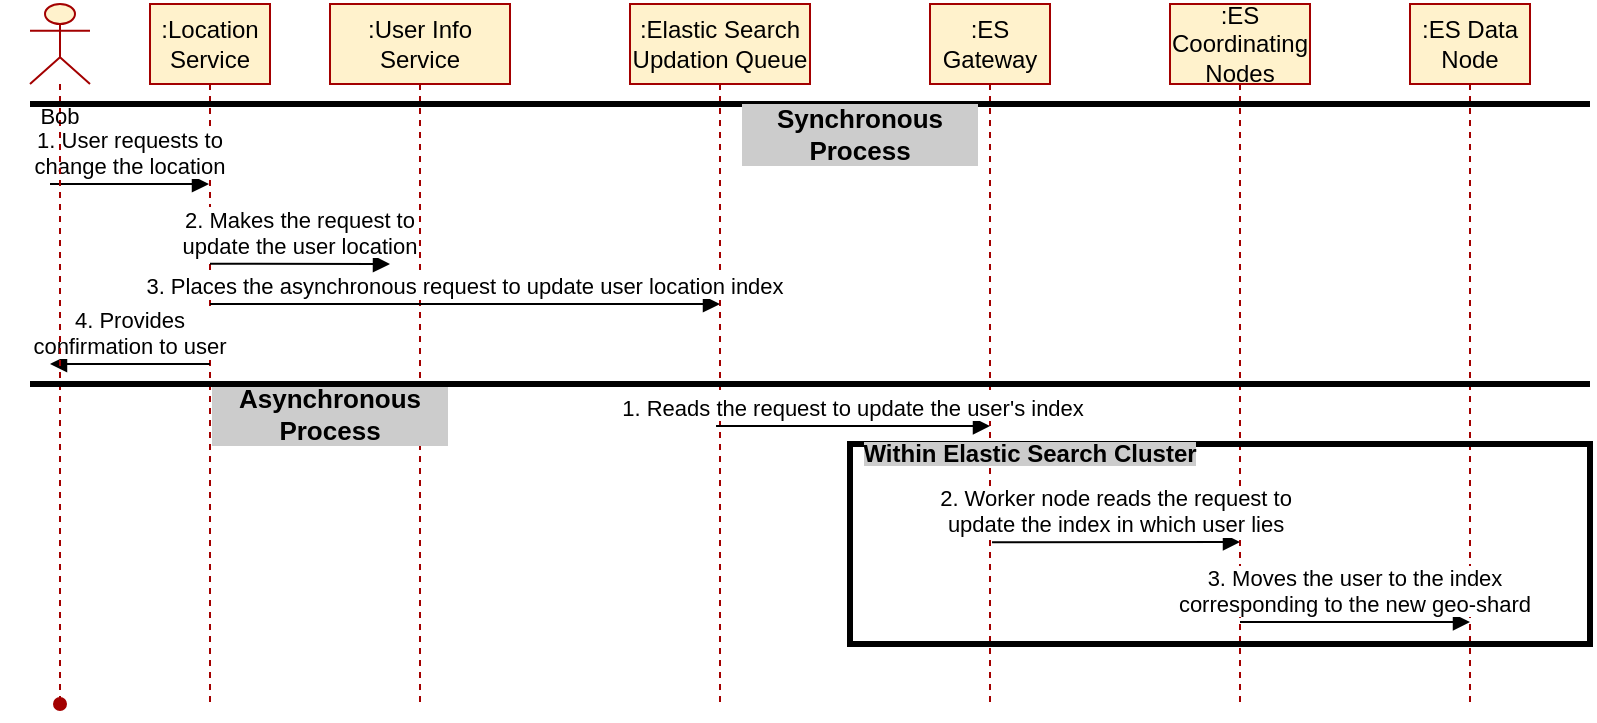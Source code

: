<mxfile version="16.2.7" type="github">
  <diagram id="kgpKYQtTHZ0yAKxKKP6v" name="Page-1">
    <mxGraphModel dx="1632" dy="351" grid="1" gridSize="10" guides="1" tooltips="1" connect="1" arrows="1" fold="1" page="1" pageScale="1" pageWidth="850" pageHeight="1100" math="0" shadow="0">
      <root>
        <mxCell id="0" />
        <mxCell id="1" parent="0" />
        <mxCell id="3nuBFxr9cyL0pnOWT2aG-1" value=":Location Service" style="shape=umlLifeline;perimeter=lifelinePerimeter;container=1;collapsible=0;recursiveResize=0;rounded=0;shadow=0;strokeWidth=1;whiteSpace=wrap;fillColor=#fff2cc;strokeColor=#A30000;" parent="1" vertex="1">
          <mxGeometry x="70" y="10" width="60" height="350" as="geometry" />
        </mxCell>
        <mxCell id="3nuBFxr9cyL0pnOWT2aG-3" value="1. User requests to&#xa;change the location" style="verticalAlign=bottom;startArrow=none;endArrow=block;startSize=8;shadow=0;strokeWidth=1;startFill=0;" parent="3nuBFxr9cyL0pnOWT2aG-1" target="3nuBFxr9cyL0pnOWT2aG-1" edge="1">
          <mxGeometry relative="1" as="geometry">
            <mxPoint x="-50" y="90" as="sourcePoint" />
            <mxPoint x="45" y="70" as="targetPoint" />
          </mxGeometry>
        </mxCell>
        <mxCell id="3nuBFxr9cyL0pnOWT2aG-5" value=":User Info Service" style="shape=umlLifeline;perimeter=lifelinePerimeter;container=1;collapsible=0;recursiveResize=0;rounded=0;shadow=0;strokeWidth=1;whiteSpace=wrap;fillColor=#fff2cc;strokeColor=#A30000;" parent="1" vertex="1">
          <mxGeometry x="160" y="10" width="90" height="350" as="geometry" />
        </mxCell>
        <mxCell id="zGPAttkn5gBIONhjLWev-16" value="&lt;font style=&quot;font-size: 13px&quot;&gt;&lt;b&gt;Asynchronous Process&lt;/b&gt;&lt;/font&gt;" style="text;html=1;strokeColor=none;fillColor=none;align=center;verticalAlign=middle;whiteSpace=wrap;rounded=0;labelBackgroundColor=#CCCCCC;fontSize=12;" vertex="1" parent="3nuBFxr9cyL0pnOWT2aG-5">
          <mxGeometry x="-60" y="190" width="120" height="30" as="geometry" />
        </mxCell>
        <mxCell id="3nuBFxr9cyL0pnOWT2aG-8" value="2. Makes the request to&#xa;update the user location" style="verticalAlign=bottom;endArrow=block;shadow=0;strokeWidth=1;exitX=0.5;exitY=0.371;exitDx=0;exitDy=0;exitPerimeter=0;" parent="1" source="3nuBFxr9cyL0pnOWT2aG-1" edge="1">
          <mxGeometry relative="1" as="geometry">
            <mxPoint x="100" y="130" as="sourcePoint" />
            <mxPoint x="190" y="140" as="targetPoint" />
          </mxGeometry>
        </mxCell>
        <mxCell id="3nuBFxr9cyL0pnOWT2aG-9" value="4. Provides&#xa;confirmation to user" style="verticalAlign=bottom;endArrow=block;shadow=0;strokeWidth=1;" parent="1" edge="1">
          <mxGeometry relative="1" as="geometry">
            <mxPoint x="100" y="190" as="sourcePoint" />
            <mxPoint x="20" y="190" as="targetPoint" />
          </mxGeometry>
        </mxCell>
        <mxCell id="zGPAttkn5gBIONhjLWev-3" style="edgeStyle=orthogonalEdgeStyle;rounded=0;orthogonalLoop=1;jettySize=auto;html=1;dashed=1;fontSize=11;startArrow=none;startFill=0;endArrow=oval;endFill=1;strokeColor=#A30000;strokeWidth=1;" edge="1" parent="1" source="zGPAttkn5gBIONhjLWev-1">
          <mxGeometry relative="1" as="geometry">
            <mxPoint x="25" y="360" as="targetPoint" />
          </mxGeometry>
        </mxCell>
        <mxCell id="zGPAttkn5gBIONhjLWev-1" value="" style="shape=umlActor;verticalLabelPosition=bottom;verticalAlign=top;html=1;outlineConnect=0;labelBackgroundColor=#CCCCCC;fontSize=14;strokeColor=#A30000;strokeWidth=1;fillColor=#fff2cc;" vertex="1" parent="1">
          <mxGeometry x="10" y="10" width="30" height="40" as="geometry" />
        </mxCell>
        <mxCell id="zGPAttkn5gBIONhjLWev-2" value="&lt;font style=&quot;font-size: 11px&quot;&gt;Bob&lt;/font&gt;" style="text;html=1;strokeColor=none;fillColor=none;align=center;verticalAlign=middle;whiteSpace=wrap;rounded=0;labelBackgroundColor=none;fontSize=14;" vertex="1" parent="1">
          <mxGeometry x="-5" y="50" width="60" height="30" as="geometry" />
        </mxCell>
        <mxCell id="zGPAttkn5gBIONhjLWev-4" value=":Elastic Search Updation Queue" style="shape=umlLifeline;perimeter=lifelinePerimeter;container=1;collapsible=0;recursiveResize=0;rounded=0;shadow=0;strokeWidth=1;whiteSpace=wrap;fillColor=#fff2cc;strokeColor=#A30000;" vertex="1" parent="1">
          <mxGeometry x="310" y="10" width="90" height="350" as="geometry" />
        </mxCell>
        <mxCell id="zGPAttkn5gBIONhjLWev-5" value=":ES Gateway" style="shape=umlLifeline;perimeter=lifelinePerimeter;container=1;collapsible=0;recursiveResize=0;rounded=0;shadow=0;strokeWidth=1;whiteSpace=wrap;fillColor=#fff2cc;strokeColor=#A30000;" vertex="1" parent="1">
          <mxGeometry x="460" y="10" width="60" height="350" as="geometry" />
        </mxCell>
        <mxCell id="zGPAttkn5gBIONhjLWev-6" value=":ES Coordinating Nodes" style="shape=umlLifeline;perimeter=lifelinePerimeter;container=1;collapsible=0;recursiveResize=0;rounded=0;shadow=0;strokeWidth=1;whiteSpace=wrap;fillColor=#fff2cc;strokeColor=#A30000;" vertex="1" parent="1">
          <mxGeometry x="580" y="10" width="70" height="350" as="geometry" />
        </mxCell>
        <mxCell id="zGPAttkn5gBIONhjLWev-7" value=":ES Data Node" style="shape=umlLifeline;perimeter=lifelinePerimeter;container=1;collapsible=0;recursiveResize=0;rounded=0;shadow=0;strokeWidth=1;whiteSpace=wrap;fillColor=#fff2cc;strokeColor=#A30000;" vertex="1" parent="1">
          <mxGeometry x="700" y="10" width="60" height="350" as="geometry" />
        </mxCell>
        <mxCell id="zGPAttkn5gBIONhjLWev-8" value="3. Places the asynchronous request to update user location index" style="verticalAlign=bottom;endArrow=block;shadow=0;strokeWidth=1;" edge="1" parent="1">
          <mxGeometry relative="1" as="geometry">
            <mxPoint x="100" y="160" as="sourcePoint" />
            <mxPoint x="355" y="160" as="targetPoint" />
          </mxGeometry>
        </mxCell>
        <mxCell id="zGPAttkn5gBIONhjLWev-9" value="1. Reads the request to update the user&#39;s index" style="verticalAlign=bottom;endArrow=block;shadow=0;strokeWidth=1;exitX=0.478;exitY=0.603;exitDx=0;exitDy=0;exitPerimeter=0;" edge="1" parent="1" source="zGPAttkn5gBIONhjLWev-4">
          <mxGeometry relative="1" as="geometry">
            <mxPoint x="360" y="207" as="sourcePoint" />
            <mxPoint x="490" y="221" as="targetPoint" />
          </mxGeometry>
        </mxCell>
        <mxCell id="zGPAttkn5gBIONhjLWev-10" value="2. Worker node reads the request to&#xa;update the index in which user lies" style="verticalAlign=bottom;endArrow=block;shadow=0;strokeWidth=1;exitX=0.517;exitY=0.769;exitDx=0;exitDy=0;exitPerimeter=0;" edge="1" parent="1" source="zGPAttkn5gBIONhjLWev-5">
          <mxGeometry relative="1" as="geometry">
            <mxPoint x="363.02" y="231.05" as="sourcePoint" />
            <mxPoint x="615" y="279" as="targetPoint" />
          </mxGeometry>
        </mxCell>
        <mxCell id="zGPAttkn5gBIONhjLWev-11" value="3. Moves the user to the index&#xa;corresponding to the new geo-shard" style="verticalAlign=bottom;endArrow=block;shadow=0;strokeWidth=1;exitX=0.5;exitY=0.883;exitDx=0;exitDy=0;exitPerimeter=0;" edge="1" parent="1" source="zGPAttkn5gBIONhjLWev-6">
          <mxGeometry relative="1" as="geometry">
            <mxPoint x="610" y="306" as="sourcePoint" />
            <mxPoint x="730" y="319" as="targetPoint" />
          </mxGeometry>
        </mxCell>
        <mxCell id="zGPAttkn5gBIONhjLWev-12" value="" style="rounded=0;whiteSpace=wrap;html=1;labelBackgroundColor=none;fontSize=11;strokeColor=#000000;strokeWidth=3;fillColor=none;" vertex="1" parent="1">
          <mxGeometry x="420" y="230" width="370" height="100" as="geometry" />
        </mxCell>
        <mxCell id="zGPAttkn5gBIONhjLWev-14" value="&lt;span style=&quot;background-color: rgb(204 , 204 , 204)&quot;&gt;&lt;b&gt;&lt;font style=&quot;font-size: 12px&quot;&gt;Within Elastic Search Cluster&lt;/font&gt;&lt;/b&gt;&lt;/span&gt;" style="text;html=1;strokeColor=none;fillColor=none;align=center;verticalAlign=middle;whiteSpace=wrap;rounded=0;labelBackgroundColor=none;fontSize=11;" vertex="1" parent="1">
          <mxGeometry x="420" y="220" width="180" height="30" as="geometry" />
        </mxCell>
        <mxCell id="zGPAttkn5gBIONhjLWev-15" value="" style="endArrow=none;html=1;rounded=0;fontSize=12;strokeColor=#000000;strokeWidth=3;" edge="1" parent="1">
          <mxGeometry width="50" height="50" relative="1" as="geometry">
            <mxPoint x="10" y="200" as="sourcePoint" />
            <mxPoint x="790" y="200" as="targetPoint" />
          </mxGeometry>
        </mxCell>
        <mxCell id="zGPAttkn5gBIONhjLWev-17" value="" style="endArrow=none;html=1;rounded=0;fontSize=12;strokeColor=#000000;strokeWidth=3;exitX=0.25;exitY=0.333;exitDx=0;exitDy=0;exitPerimeter=0;" edge="1" parent="1" source="zGPAttkn5gBIONhjLWev-2">
          <mxGeometry width="50" height="50" relative="1" as="geometry">
            <mxPoint x="20" y="210" as="sourcePoint" />
            <mxPoint x="790" y="60" as="targetPoint" />
          </mxGeometry>
        </mxCell>
        <mxCell id="zGPAttkn5gBIONhjLWev-18" value="&lt;font style=&quot;font-size: 13px&quot;&gt;&lt;b&gt;Synchronous Process&lt;/b&gt;&lt;/font&gt;" style="text;html=1;strokeColor=none;fillColor=none;align=center;verticalAlign=middle;whiteSpace=wrap;rounded=0;labelBackgroundColor=#CCCCCC;fontSize=12;" vertex="1" parent="1">
          <mxGeometry x="365" y="60" width="120" height="30" as="geometry" />
        </mxCell>
      </root>
    </mxGraphModel>
  </diagram>
</mxfile>
